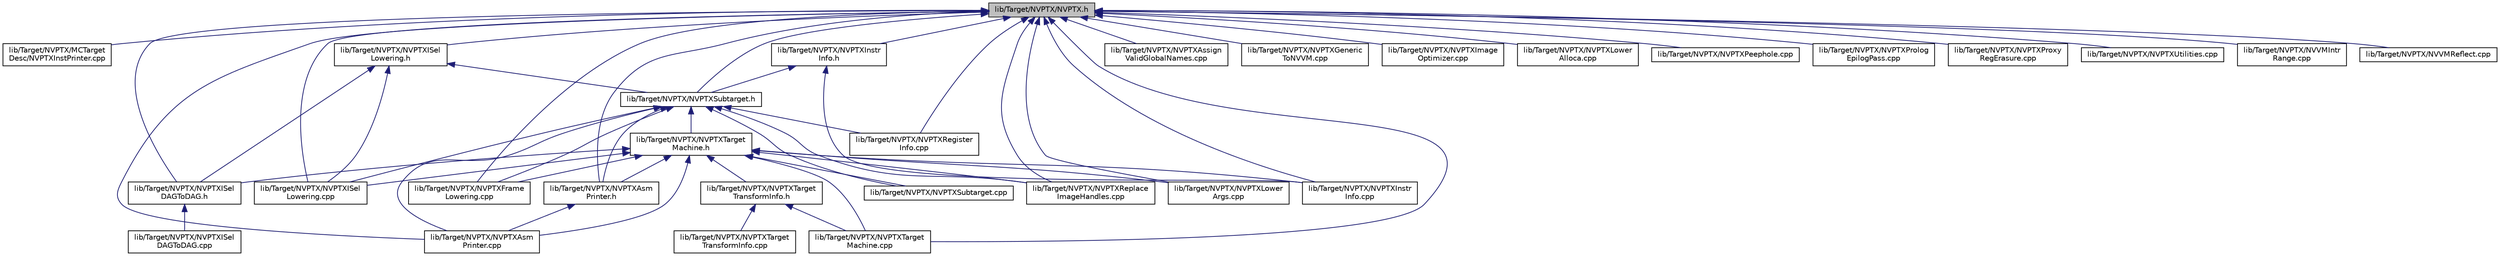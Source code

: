 digraph "lib/Target/NVPTX/NVPTX.h"
{
 // LATEX_PDF_SIZE
  bgcolor="transparent";
  edge [fontname="Helvetica",fontsize="10",labelfontname="Helvetica",labelfontsize="10"];
  node [fontname="Helvetica",fontsize="10",shape="box"];
  Node1 [label="lib/Target/NVPTX/NVPTX.h",height=0.2,width=0.4,color="black", fillcolor="grey75", style="filled", fontcolor="black",tooltip=" "];
  Node1 -> Node2 [dir="back",color="midnightblue",fontsize="10",style="solid",fontname="Helvetica"];
  Node2 [label="lib/Target/NVPTX/MCTarget\lDesc/NVPTXInstPrinter.cpp",height=0.2,width=0.4,color="black",URL="$NVPTXInstPrinter_8cpp.html",tooltip=" "];
  Node1 -> Node3 [dir="back",color="midnightblue",fontsize="10",style="solid",fontname="Helvetica"];
  Node3 [label="lib/Target/NVPTX/NVPTXAsm\lPrinter.cpp",height=0.2,width=0.4,color="black",URL="$NVPTXAsmPrinter_8cpp.html",tooltip=" "];
  Node1 -> Node4 [dir="back",color="midnightblue",fontsize="10",style="solid",fontname="Helvetica"];
  Node4 [label="lib/Target/NVPTX/NVPTXAsm\lPrinter.h",height=0.2,width=0.4,color="black",URL="$NVPTXAsmPrinter_8h.html",tooltip=" "];
  Node4 -> Node3 [dir="back",color="midnightblue",fontsize="10",style="solid",fontname="Helvetica"];
  Node1 -> Node5 [dir="back",color="midnightblue",fontsize="10",style="solid",fontname="Helvetica"];
  Node5 [label="lib/Target/NVPTX/NVPTXAssign\lValidGlobalNames.cpp",height=0.2,width=0.4,color="black",URL="$NVPTXAssignValidGlobalNames_8cpp.html",tooltip=" "];
  Node1 -> Node6 [dir="back",color="midnightblue",fontsize="10",style="solid",fontname="Helvetica"];
  Node6 [label="lib/Target/NVPTX/NVPTXFrame\lLowering.cpp",height=0.2,width=0.4,color="black",URL="$NVPTXFrameLowering_8cpp.html",tooltip=" "];
  Node1 -> Node7 [dir="back",color="midnightblue",fontsize="10",style="solid",fontname="Helvetica"];
  Node7 [label="lib/Target/NVPTX/NVPTXGeneric\lToNVVM.cpp",height=0.2,width=0.4,color="black",URL="$NVPTXGenericToNVVM_8cpp.html",tooltip=" "];
  Node1 -> Node8 [dir="back",color="midnightblue",fontsize="10",style="solid",fontname="Helvetica"];
  Node8 [label="lib/Target/NVPTX/NVPTXISel\lDAGToDAG.h",height=0.2,width=0.4,color="black",URL="$NVPTXISelDAGToDAG_8h.html",tooltip=" "];
  Node8 -> Node9 [dir="back",color="midnightblue",fontsize="10",style="solid",fontname="Helvetica"];
  Node9 [label="lib/Target/NVPTX/NVPTXISel\lDAGToDAG.cpp",height=0.2,width=0.4,color="black",URL="$NVPTXISelDAGToDAG_8cpp.html",tooltip=" "];
  Node1 -> Node10 [dir="back",color="midnightblue",fontsize="10",style="solid",fontname="Helvetica"];
  Node10 [label="lib/Target/NVPTX/NVPTXISel\lLowering.cpp",height=0.2,width=0.4,color="black",URL="$NVPTXISelLowering_8cpp.html",tooltip=" "];
  Node1 -> Node11 [dir="back",color="midnightblue",fontsize="10",style="solid",fontname="Helvetica"];
  Node11 [label="lib/Target/NVPTX/NVPTXISel\lLowering.h",height=0.2,width=0.4,color="black",URL="$NVPTXISelLowering_8h.html",tooltip=" "];
  Node11 -> Node8 [dir="back",color="midnightblue",fontsize="10",style="solid",fontname="Helvetica"];
  Node11 -> Node10 [dir="back",color="midnightblue",fontsize="10",style="solid",fontname="Helvetica"];
  Node11 -> Node12 [dir="back",color="midnightblue",fontsize="10",style="solid",fontname="Helvetica"];
  Node12 [label="lib/Target/NVPTX/NVPTXSubtarget.h",height=0.2,width=0.4,color="black",URL="$NVPTXSubtarget_8h.html",tooltip=" "];
  Node12 -> Node3 [dir="back",color="midnightblue",fontsize="10",style="solid",fontname="Helvetica"];
  Node12 -> Node4 [dir="back",color="midnightblue",fontsize="10",style="solid",fontname="Helvetica"];
  Node12 -> Node6 [dir="back",color="midnightblue",fontsize="10",style="solid",fontname="Helvetica"];
  Node12 -> Node10 [dir="back",color="midnightblue",fontsize="10",style="solid",fontname="Helvetica"];
  Node12 -> Node13 [dir="back",color="midnightblue",fontsize="10",style="solid",fontname="Helvetica"];
  Node13 [label="lib/Target/NVPTX/NVPTXRegister\lInfo.cpp",height=0.2,width=0.4,color="black",URL="$NVPTXRegisterInfo_8cpp.html",tooltip=" "];
  Node12 -> Node14 [dir="back",color="midnightblue",fontsize="10",style="solid",fontname="Helvetica"];
  Node14 [label="lib/Target/NVPTX/NVPTXReplace\lImageHandles.cpp",height=0.2,width=0.4,color="black",URL="$NVPTXReplaceImageHandles_8cpp.html",tooltip=" "];
  Node12 -> Node15 [dir="back",color="midnightblue",fontsize="10",style="solid",fontname="Helvetica"];
  Node15 [label="lib/Target/NVPTX/NVPTXSubtarget.cpp",height=0.2,width=0.4,color="black",URL="$NVPTXSubtarget_8cpp.html",tooltip=" "];
  Node12 -> Node16 [dir="back",color="midnightblue",fontsize="10",style="solid",fontname="Helvetica"];
  Node16 [label="lib/Target/NVPTX/NVPTXTarget\lMachine.h",height=0.2,width=0.4,color="black",URL="$NVPTXTargetMachine_8h.html",tooltip=" "];
  Node16 -> Node3 [dir="back",color="midnightblue",fontsize="10",style="solid",fontname="Helvetica"];
  Node16 -> Node4 [dir="back",color="midnightblue",fontsize="10",style="solid",fontname="Helvetica"];
  Node16 -> Node6 [dir="back",color="midnightblue",fontsize="10",style="solid",fontname="Helvetica"];
  Node16 -> Node8 [dir="back",color="midnightblue",fontsize="10",style="solid",fontname="Helvetica"];
  Node16 -> Node10 [dir="back",color="midnightblue",fontsize="10",style="solid",fontname="Helvetica"];
  Node16 -> Node17 [dir="back",color="midnightblue",fontsize="10",style="solid",fontname="Helvetica"];
  Node17 [label="lib/Target/NVPTX/NVPTXInstr\lInfo.cpp",height=0.2,width=0.4,color="black",URL="$NVPTXInstrInfo_8cpp.html",tooltip=" "];
  Node16 -> Node18 [dir="back",color="midnightblue",fontsize="10",style="solid",fontname="Helvetica"];
  Node18 [label="lib/Target/NVPTX/NVPTXLower\lArgs.cpp",height=0.2,width=0.4,color="black",URL="$NVPTXLowerArgs_8cpp.html",tooltip=" "];
  Node16 -> Node14 [dir="back",color="midnightblue",fontsize="10",style="solid",fontname="Helvetica"];
  Node16 -> Node15 [dir="back",color="midnightblue",fontsize="10",style="solid",fontname="Helvetica"];
  Node16 -> Node19 [dir="back",color="midnightblue",fontsize="10",style="solid",fontname="Helvetica"];
  Node19 [label="lib/Target/NVPTX/NVPTXTarget\lMachine.cpp",height=0.2,width=0.4,color="black",URL="$NVPTXTargetMachine_8cpp.html",tooltip=" "];
  Node16 -> Node20 [dir="back",color="midnightblue",fontsize="10",style="solid",fontname="Helvetica"];
  Node20 [label="lib/Target/NVPTX/NVPTXTarget\lTransformInfo.h",height=0.2,width=0.4,color="black",URL="$NVPTXTargetTransformInfo_8h.html",tooltip="This file a TargetTransformInfo::Concept conforming object specific to the NVPTX target machine."];
  Node20 -> Node19 [dir="back",color="midnightblue",fontsize="10",style="solid",fontname="Helvetica"];
  Node20 -> Node21 [dir="back",color="midnightblue",fontsize="10",style="solid",fontname="Helvetica"];
  Node21 [label="lib/Target/NVPTX/NVPTXTarget\lTransformInfo.cpp",height=0.2,width=0.4,color="black",URL="$NVPTXTargetTransformInfo_8cpp.html",tooltip=" "];
  Node1 -> Node22 [dir="back",color="midnightblue",fontsize="10",style="solid",fontname="Helvetica"];
  Node22 [label="lib/Target/NVPTX/NVPTXImage\lOptimizer.cpp",height=0.2,width=0.4,color="black",URL="$NVPTXImageOptimizer_8cpp.html",tooltip=" "];
  Node1 -> Node17 [dir="back",color="midnightblue",fontsize="10",style="solid",fontname="Helvetica"];
  Node1 -> Node23 [dir="back",color="midnightblue",fontsize="10",style="solid",fontname="Helvetica"];
  Node23 [label="lib/Target/NVPTX/NVPTXInstr\lInfo.h",height=0.2,width=0.4,color="black",URL="$NVPTXInstrInfo_8h.html",tooltip=" "];
  Node23 -> Node17 [dir="back",color="midnightblue",fontsize="10",style="solid",fontname="Helvetica"];
  Node23 -> Node12 [dir="back",color="midnightblue",fontsize="10",style="solid",fontname="Helvetica"];
  Node1 -> Node24 [dir="back",color="midnightblue",fontsize="10",style="solid",fontname="Helvetica"];
  Node24 [label="lib/Target/NVPTX/NVPTXLower\lAlloca.cpp",height=0.2,width=0.4,color="black",URL="$NVPTXLowerAlloca_8cpp.html",tooltip=" "];
  Node1 -> Node18 [dir="back",color="midnightblue",fontsize="10",style="solid",fontname="Helvetica"];
  Node1 -> Node25 [dir="back",color="midnightblue",fontsize="10",style="solid",fontname="Helvetica"];
  Node25 [label="lib/Target/NVPTX/NVPTXPeephole.cpp",height=0.2,width=0.4,color="black",URL="$NVPTXPeephole_8cpp.html",tooltip=" "];
  Node1 -> Node26 [dir="back",color="midnightblue",fontsize="10",style="solid",fontname="Helvetica"];
  Node26 [label="lib/Target/NVPTX/NVPTXProlog\lEpilogPass.cpp",height=0.2,width=0.4,color="black",URL="$NVPTXPrologEpilogPass_8cpp.html",tooltip=" "];
  Node1 -> Node27 [dir="back",color="midnightblue",fontsize="10",style="solid",fontname="Helvetica"];
  Node27 [label="lib/Target/NVPTX/NVPTXProxy\lRegErasure.cpp",height=0.2,width=0.4,color="black",URL="$NVPTXProxyRegErasure_8cpp.html",tooltip=" "];
  Node1 -> Node13 [dir="back",color="midnightblue",fontsize="10",style="solid",fontname="Helvetica"];
  Node1 -> Node14 [dir="back",color="midnightblue",fontsize="10",style="solid",fontname="Helvetica"];
  Node1 -> Node12 [dir="back",color="midnightblue",fontsize="10",style="solid",fontname="Helvetica"];
  Node1 -> Node19 [dir="back",color="midnightblue",fontsize="10",style="solid",fontname="Helvetica"];
  Node1 -> Node28 [dir="back",color="midnightblue",fontsize="10",style="solid",fontname="Helvetica"];
  Node28 [label="lib/Target/NVPTX/NVPTXUtilities.cpp",height=0.2,width=0.4,color="black",URL="$NVPTXUtilities_8cpp.html",tooltip=" "];
  Node1 -> Node29 [dir="back",color="midnightblue",fontsize="10",style="solid",fontname="Helvetica"];
  Node29 [label="lib/Target/NVPTX/NVVMIntr\lRange.cpp",height=0.2,width=0.4,color="black",URL="$NVVMIntrRange_8cpp.html",tooltip=" "];
  Node1 -> Node30 [dir="back",color="midnightblue",fontsize="10",style="solid",fontname="Helvetica"];
  Node30 [label="lib/Target/NVPTX/NVVMReflect.cpp",height=0.2,width=0.4,color="black",URL="$NVVMReflect_8cpp.html",tooltip=" "];
}
